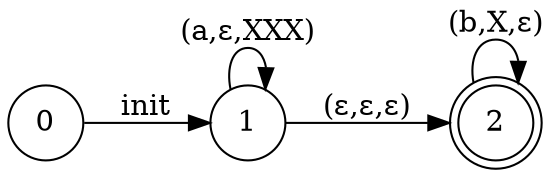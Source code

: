 digraph HW5_1_1 {
        rankdir=LR;
	size="8,5"
	node[shape=doublecircle]; 2;
	node[shape=circle];

        0->1[label="init"];
        
        1->1[label=<(a,&epsilon;,XXX)>];
        1->2[label=<(&epsilon;,&epsilon;,&epsilon;)>];
        2->2[label=<(b,X,&epsilon;)>];
}

digraph HW5_1_2 {
        rankdir=LR;
	size="8,5"
	node[shape=doublecircle]; 2;
	node[shape=circle];

        0->1[label="init"];
        
        1->1[label=<(a,&epsilon;,X)>];
        1->2[label=<(&epsilon;,&epsilon;,&epsilon;)>];
        2->2[label=<(a,X,&epsilon;), (b,X,&epsilon;)>];
}

digraph HW5_1_3 {
        rankdir=LR;
	size="8,5"
	node[shape=doublecircle]; 2;
	node[shape=circle];

        0->1[label=<(&epsilon;,&epsilon;,AB)>];
        
        1->1[label=<(a,A,A), (b,A,CA), (a,C,&epsilon;)>];
        1->2[label=<(&epsilon;,A,&epsilon;)>];
        2->2[label=<(b,B,B), (&epsilon;,B,&epsilon;)>];
}

digraph HW5_1_4 {
        rankdir=LR;
	size="8,5"
	node[shape=doublecircle]; 1;
	node[shape=circle];

        0->1[label=<(&epsilon;,&epsilon;,S)>];
        
        1->1[label=<(1,S,&epsilon;), (2,S,&epsilon;), (3,S,&epsilon;), (-,S,SS), (/,S,SS)>];
}
